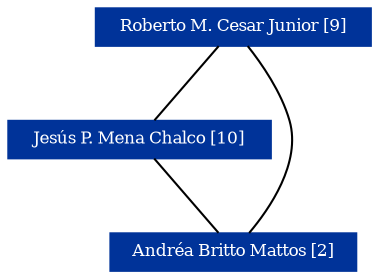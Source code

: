 strict graph grafo1 {
	graph [bb="0,0,175,126", id=grafo1, overlap=False];
	node [label="\N", fontsize=8, shape=rectangle, style=filled];
	0 [label="Roberto M. Cesar Junior [9]", URL="http://lattes.cnpq.br/2240951178648368", color="#003399", fontcolor="#FFFFFF", height="0.25", pos="66,117", width="1.8333"];
	1 [label="Jesús P. Mena Chalco [10]", URL="http://lattes.cnpq.br/4727357182510680", color="#003399", fontcolor="#FFFFFF", height="0.25", pos="112,63", width="1.75"];
	2 [label="Andréa Britto Mattos [2]", URL="http://lattes.cnpq.br/2837012019824386", color="#003399", fontcolor="#FFFFFF", height="0.25", pos="66,9", width="1.6389"];
	0 -- 1 [pos="74.013,107.59 82.456,97.683 95.671,82.169 104.08,72.298"];
	0 -- 2 [pos="58.866,107.99 52.503,99.332 43.645,85.595 40,72 34.668,52.114 48.596,30.156 58.065,18.13"];
	1 -- 2 [pos="103.99,53.594 95.544,43.683 82.329,28.169 73.921,18.298"];
}
